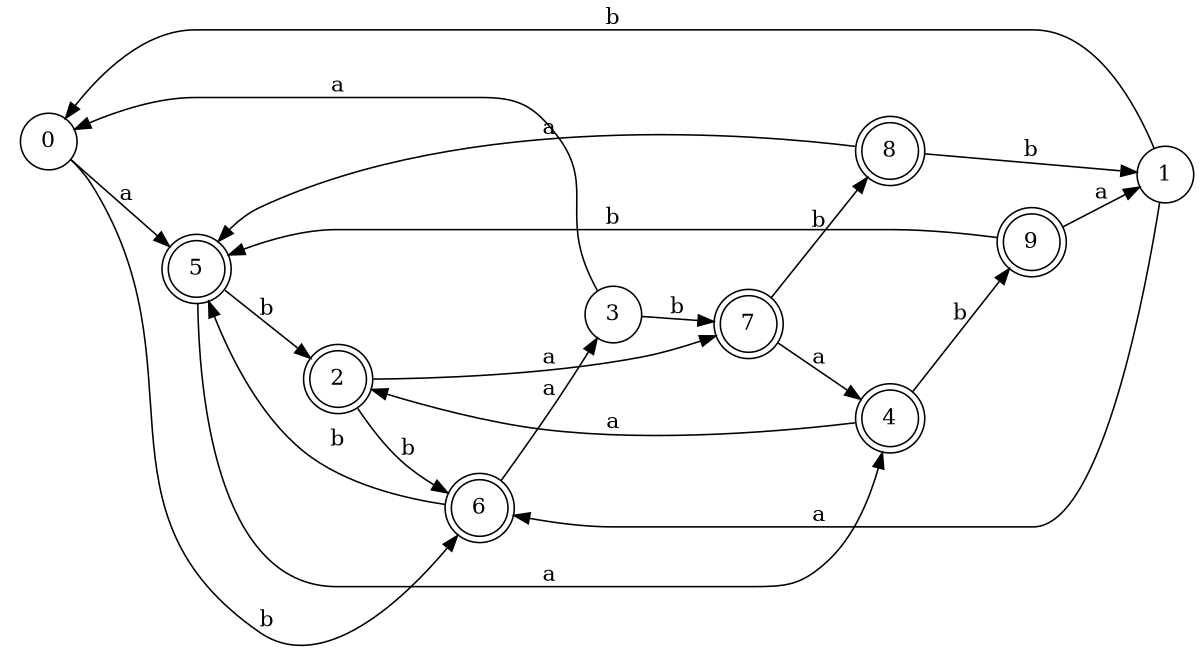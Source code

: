 digraph n8_10 {
__start0 [label="" shape="none"];

rankdir=LR;
size="8,5";

s0 [style="filled", color="black", fillcolor="white" shape="circle", label="0"];
s1 [style="filled", color="black", fillcolor="white" shape="circle", label="1"];
s2 [style="rounded,filled", color="black", fillcolor="white" shape="doublecircle", label="2"];
s3 [style="filled", color="black", fillcolor="white" shape="circle", label="3"];
s4 [style="rounded,filled", color="black", fillcolor="white" shape="doublecircle", label="4"];
s5 [style="rounded,filled", color="black", fillcolor="white" shape="doublecircle", label="5"];
s6 [style="rounded,filled", color="black", fillcolor="white" shape="doublecircle", label="6"];
s7 [style="rounded,filled", color="black", fillcolor="white" shape="doublecircle", label="7"];
s8 [style="rounded,filled", color="black", fillcolor="white" shape="doublecircle", label="8"];
s9 [style="rounded,filled", color="black", fillcolor="white" shape="doublecircle", label="9"];
s0 -> s5 [label="a"];
s0 -> s6 [label="b"];
s1 -> s6 [label="a"];
s1 -> s0 [label="b"];
s2 -> s7 [label="a"];
s2 -> s6 [label="b"];
s3 -> s0 [label="a"];
s3 -> s7 [label="b"];
s4 -> s2 [label="a"];
s4 -> s9 [label="b"];
s5 -> s4 [label="a"];
s5 -> s2 [label="b"];
s6 -> s3 [label="a"];
s6 -> s5 [label="b"];
s7 -> s4 [label="a"];
s7 -> s8 [label="b"];
s8 -> s5 [label="a"];
s8 -> s1 [label="b"];
s9 -> s1 [label="a"];
s9 -> s5 [label="b"];

}